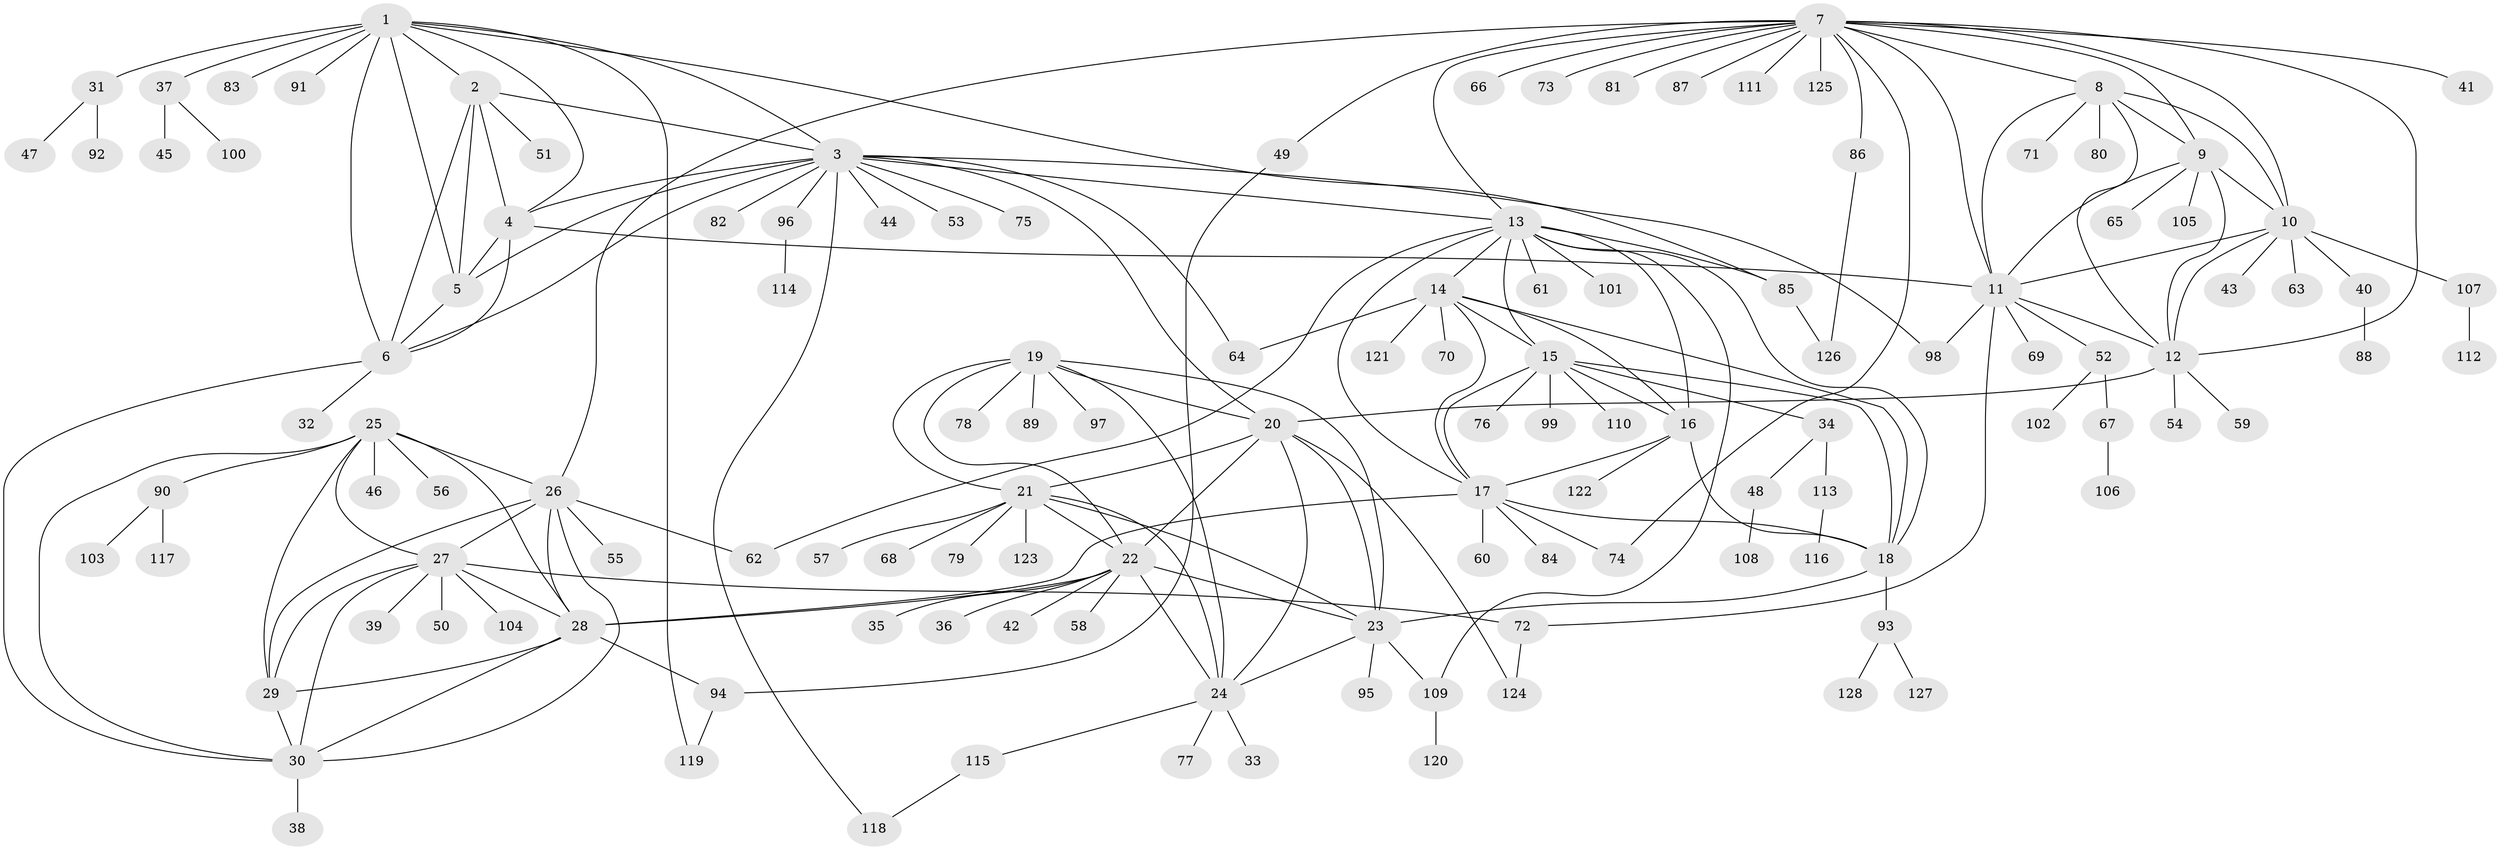 // coarse degree distribution, {4: 0.02631578947368421, 6: 0.013157894736842105, 9: 0.013157894736842105, 10: 0.02631578947368421, 5: 0.013157894736842105, 7: 0.013157894736842105, 3: 0.013157894736842105, 1: 0.7763157894736842, 2: 0.05263157894736842, 15: 0.013157894736842105, 13: 0.02631578947368421, 12: 0.013157894736842105}
// Generated by graph-tools (version 1.1) at 2025/58/03/04/25 21:58:30]
// undirected, 128 vertices, 195 edges
graph export_dot {
graph [start="1"]
  node [color=gray90,style=filled];
  1;
  2;
  3;
  4;
  5;
  6;
  7;
  8;
  9;
  10;
  11;
  12;
  13;
  14;
  15;
  16;
  17;
  18;
  19;
  20;
  21;
  22;
  23;
  24;
  25;
  26;
  27;
  28;
  29;
  30;
  31;
  32;
  33;
  34;
  35;
  36;
  37;
  38;
  39;
  40;
  41;
  42;
  43;
  44;
  45;
  46;
  47;
  48;
  49;
  50;
  51;
  52;
  53;
  54;
  55;
  56;
  57;
  58;
  59;
  60;
  61;
  62;
  63;
  64;
  65;
  66;
  67;
  68;
  69;
  70;
  71;
  72;
  73;
  74;
  75;
  76;
  77;
  78;
  79;
  80;
  81;
  82;
  83;
  84;
  85;
  86;
  87;
  88;
  89;
  90;
  91;
  92;
  93;
  94;
  95;
  96;
  97;
  98;
  99;
  100;
  101;
  102;
  103;
  104;
  105;
  106;
  107;
  108;
  109;
  110;
  111;
  112;
  113;
  114;
  115;
  116;
  117;
  118;
  119;
  120;
  121;
  122;
  123;
  124;
  125;
  126;
  127;
  128;
  1 -- 2;
  1 -- 3;
  1 -- 4;
  1 -- 5;
  1 -- 6;
  1 -- 31;
  1 -- 37;
  1 -- 83;
  1 -- 85;
  1 -- 91;
  1 -- 119;
  2 -- 3;
  2 -- 4;
  2 -- 5;
  2 -- 6;
  2 -- 51;
  3 -- 4;
  3 -- 5;
  3 -- 6;
  3 -- 13;
  3 -- 20;
  3 -- 44;
  3 -- 53;
  3 -- 64;
  3 -- 75;
  3 -- 82;
  3 -- 96;
  3 -- 98;
  3 -- 118;
  4 -- 5;
  4 -- 6;
  4 -- 11;
  5 -- 6;
  6 -- 30;
  6 -- 32;
  7 -- 8;
  7 -- 9;
  7 -- 10;
  7 -- 11;
  7 -- 12;
  7 -- 13;
  7 -- 26;
  7 -- 41;
  7 -- 49;
  7 -- 66;
  7 -- 73;
  7 -- 74;
  7 -- 81;
  7 -- 86;
  7 -- 87;
  7 -- 111;
  7 -- 125;
  8 -- 9;
  8 -- 10;
  8 -- 11;
  8 -- 12;
  8 -- 71;
  8 -- 80;
  9 -- 10;
  9 -- 11;
  9 -- 12;
  9 -- 65;
  9 -- 105;
  10 -- 11;
  10 -- 12;
  10 -- 40;
  10 -- 43;
  10 -- 63;
  10 -- 107;
  11 -- 12;
  11 -- 52;
  11 -- 69;
  11 -- 72;
  11 -- 98;
  12 -- 20;
  12 -- 54;
  12 -- 59;
  13 -- 14;
  13 -- 15;
  13 -- 16;
  13 -- 17;
  13 -- 18;
  13 -- 61;
  13 -- 62;
  13 -- 85;
  13 -- 101;
  13 -- 109;
  14 -- 15;
  14 -- 16;
  14 -- 17;
  14 -- 18;
  14 -- 64;
  14 -- 70;
  14 -- 121;
  15 -- 16;
  15 -- 17;
  15 -- 18;
  15 -- 34;
  15 -- 76;
  15 -- 99;
  15 -- 110;
  16 -- 17;
  16 -- 18;
  16 -- 122;
  17 -- 18;
  17 -- 28;
  17 -- 60;
  17 -- 74;
  17 -- 84;
  18 -- 23;
  18 -- 93;
  19 -- 20;
  19 -- 21;
  19 -- 22;
  19 -- 23;
  19 -- 24;
  19 -- 78;
  19 -- 89;
  19 -- 97;
  20 -- 21;
  20 -- 22;
  20 -- 23;
  20 -- 24;
  20 -- 124;
  21 -- 22;
  21 -- 23;
  21 -- 24;
  21 -- 57;
  21 -- 68;
  21 -- 79;
  21 -- 123;
  22 -- 23;
  22 -- 24;
  22 -- 28;
  22 -- 35;
  22 -- 36;
  22 -- 42;
  22 -- 58;
  23 -- 24;
  23 -- 95;
  23 -- 109;
  24 -- 33;
  24 -- 77;
  24 -- 115;
  25 -- 26;
  25 -- 27;
  25 -- 28;
  25 -- 29;
  25 -- 30;
  25 -- 46;
  25 -- 56;
  25 -- 90;
  26 -- 27;
  26 -- 28;
  26 -- 29;
  26 -- 30;
  26 -- 55;
  26 -- 62;
  27 -- 28;
  27 -- 29;
  27 -- 30;
  27 -- 39;
  27 -- 50;
  27 -- 72;
  27 -- 104;
  28 -- 29;
  28 -- 30;
  28 -- 94;
  29 -- 30;
  30 -- 38;
  31 -- 47;
  31 -- 92;
  34 -- 48;
  34 -- 113;
  37 -- 45;
  37 -- 100;
  40 -- 88;
  48 -- 108;
  49 -- 94;
  52 -- 67;
  52 -- 102;
  67 -- 106;
  72 -- 124;
  85 -- 126;
  86 -- 126;
  90 -- 103;
  90 -- 117;
  93 -- 127;
  93 -- 128;
  94 -- 119;
  96 -- 114;
  107 -- 112;
  109 -- 120;
  113 -- 116;
  115 -- 118;
}
